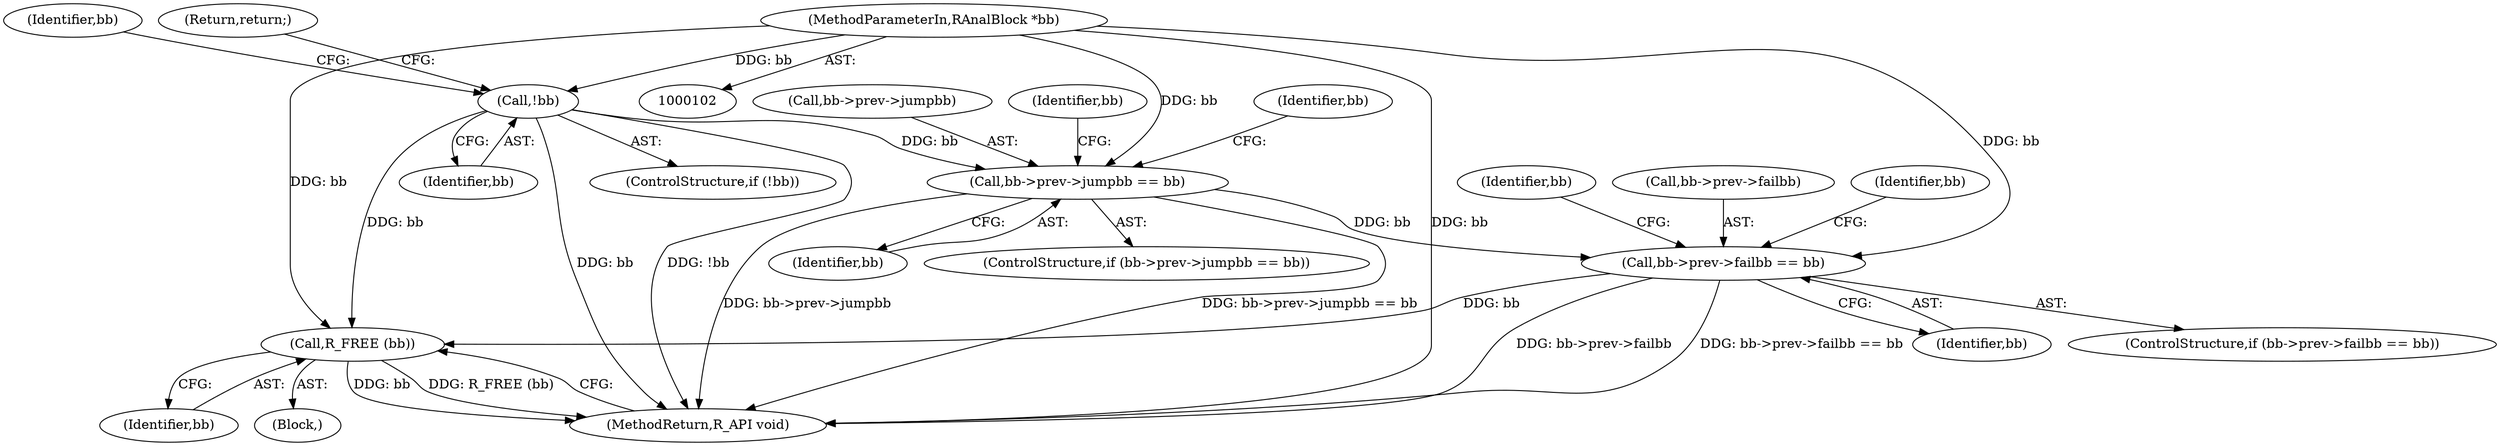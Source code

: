 digraph "0_radare2_90b71c017a7fa9732fe45fd21b245ee051b1f548@pointer" {
"1000103" [label="(MethodParameterIn,RAnalBlock *bb)"];
"1000106" [label="(Call,!bb)"];
"1000168" [label="(Call,bb->prev->jumpbb == bb)"];
"1000184" [label="(Call,bb->prev->failbb == bb)"];
"1000250" [label="(Call,R_FREE (bb))"];
"1000185" [label="(Call,bb->prev->failbb)"];
"1000251" [label="(Identifier,bb)"];
"1000104" [label="(Block,)"];
"1000103" [label="(MethodParameterIn,RAnalBlock *bb)"];
"1000187" [label="(Identifier,bb)"];
"1000201" [label="(Identifier,bb)"];
"1000250" [label="(Call,R_FREE (bb))"];
"1000169" [label="(Call,bb->prev->jumpbb)"];
"1000179" [label="(Identifier,bb)"];
"1000109" [label="(Return,return;)"];
"1000107" [label="(Identifier,bb)"];
"1000168" [label="(Call,bb->prev->jumpbb == bb)"];
"1000167" [label="(ControlStructure,if (bb->prev->jumpbb == bb))"];
"1000174" [label="(Identifier,bb)"];
"1000184" [label="(Call,bb->prev->failbb == bb)"];
"1000190" [label="(Identifier,bb)"];
"1000195" [label="(Identifier,bb)"];
"1000112" [label="(Identifier,bb)"];
"1000183" [label="(ControlStructure,if (bb->prev->failbb == bb))"];
"1000105" [label="(ControlStructure,if (!bb))"];
"1000252" [label="(MethodReturn,R_API void)"];
"1000106" [label="(Call,!bb)"];
"1000103" -> "1000102"  [label="AST: "];
"1000103" -> "1000252"  [label="DDG: bb"];
"1000103" -> "1000106"  [label="DDG: bb"];
"1000103" -> "1000168"  [label="DDG: bb"];
"1000103" -> "1000184"  [label="DDG: bb"];
"1000103" -> "1000250"  [label="DDG: bb"];
"1000106" -> "1000105"  [label="AST: "];
"1000106" -> "1000107"  [label="CFG: "];
"1000107" -> "1000106"  [label="AST: "];
"1000109" -> "1000106"  [label="CFG: "];
"1000112" -> "1000106"  [label="CFG: "];
"1000106" -> "1000252"  [label="DDG: bb"];
"1000106" -> "1000252"  [label="DDG: !bb"];
"1000106" -> "1000168"  [label="DDG: bb"];
"1000106" -> "1000250"  [label="DDG: bb"];
"1000168" -> "1000167"  [label="AST: "];
"1000168" -> "1000174"  [label="CFG: "];
"1000169" -> "1000168"  [label="AST: "];
"1000174" -> "1000168"  [label="AST: "];
"1000179" -> "1000168"  [label="CFG: "];
"1000187" -> "1000168"  [label="CFG: "];
"1000168" -> "1000252"  [label="DDG: bb->prev->jumpbb == bb"];
"1000168" -> "1000252"  [label="DDG: bb->prev->jumpbb"];
"1000168" -> "1000184"  [label="DDG: bb"];
"1000184" -> "1000183"  [label="AST: "];
"1000184" -> "1000190"  [label="CFG: "];
"1000185" -> "1000184"  [label="AST: "];
"1000190" -> "1000184"  [label="AST: "];
"1000195" -> "1000184"  [label="CFG: "];
"1000201" -> "1000184"  [label="CFG: "];
"1000184" -> "1000252"  [label="DDG: bb->prev->failbb"];
"1000184" -> "1000252"  [label="DDG: bb->prev->failbb == bb"];
"1000184" -> "1000250"  [label="DDG: bb"];
"1000250" -> "1000104"  [label="AST: "];
"1000250" -> "1000251"  [label="CFG: "];
"1000251" -> "1000250"  [label="AST: "];
"1000252" -> "1000250"  [label="CFG: "];
"1000250" -> "1000252"  [label="DDG: bb"];
"1000250" -> "1000252"  [label="DDG: R_FREE (bb)"];
}
